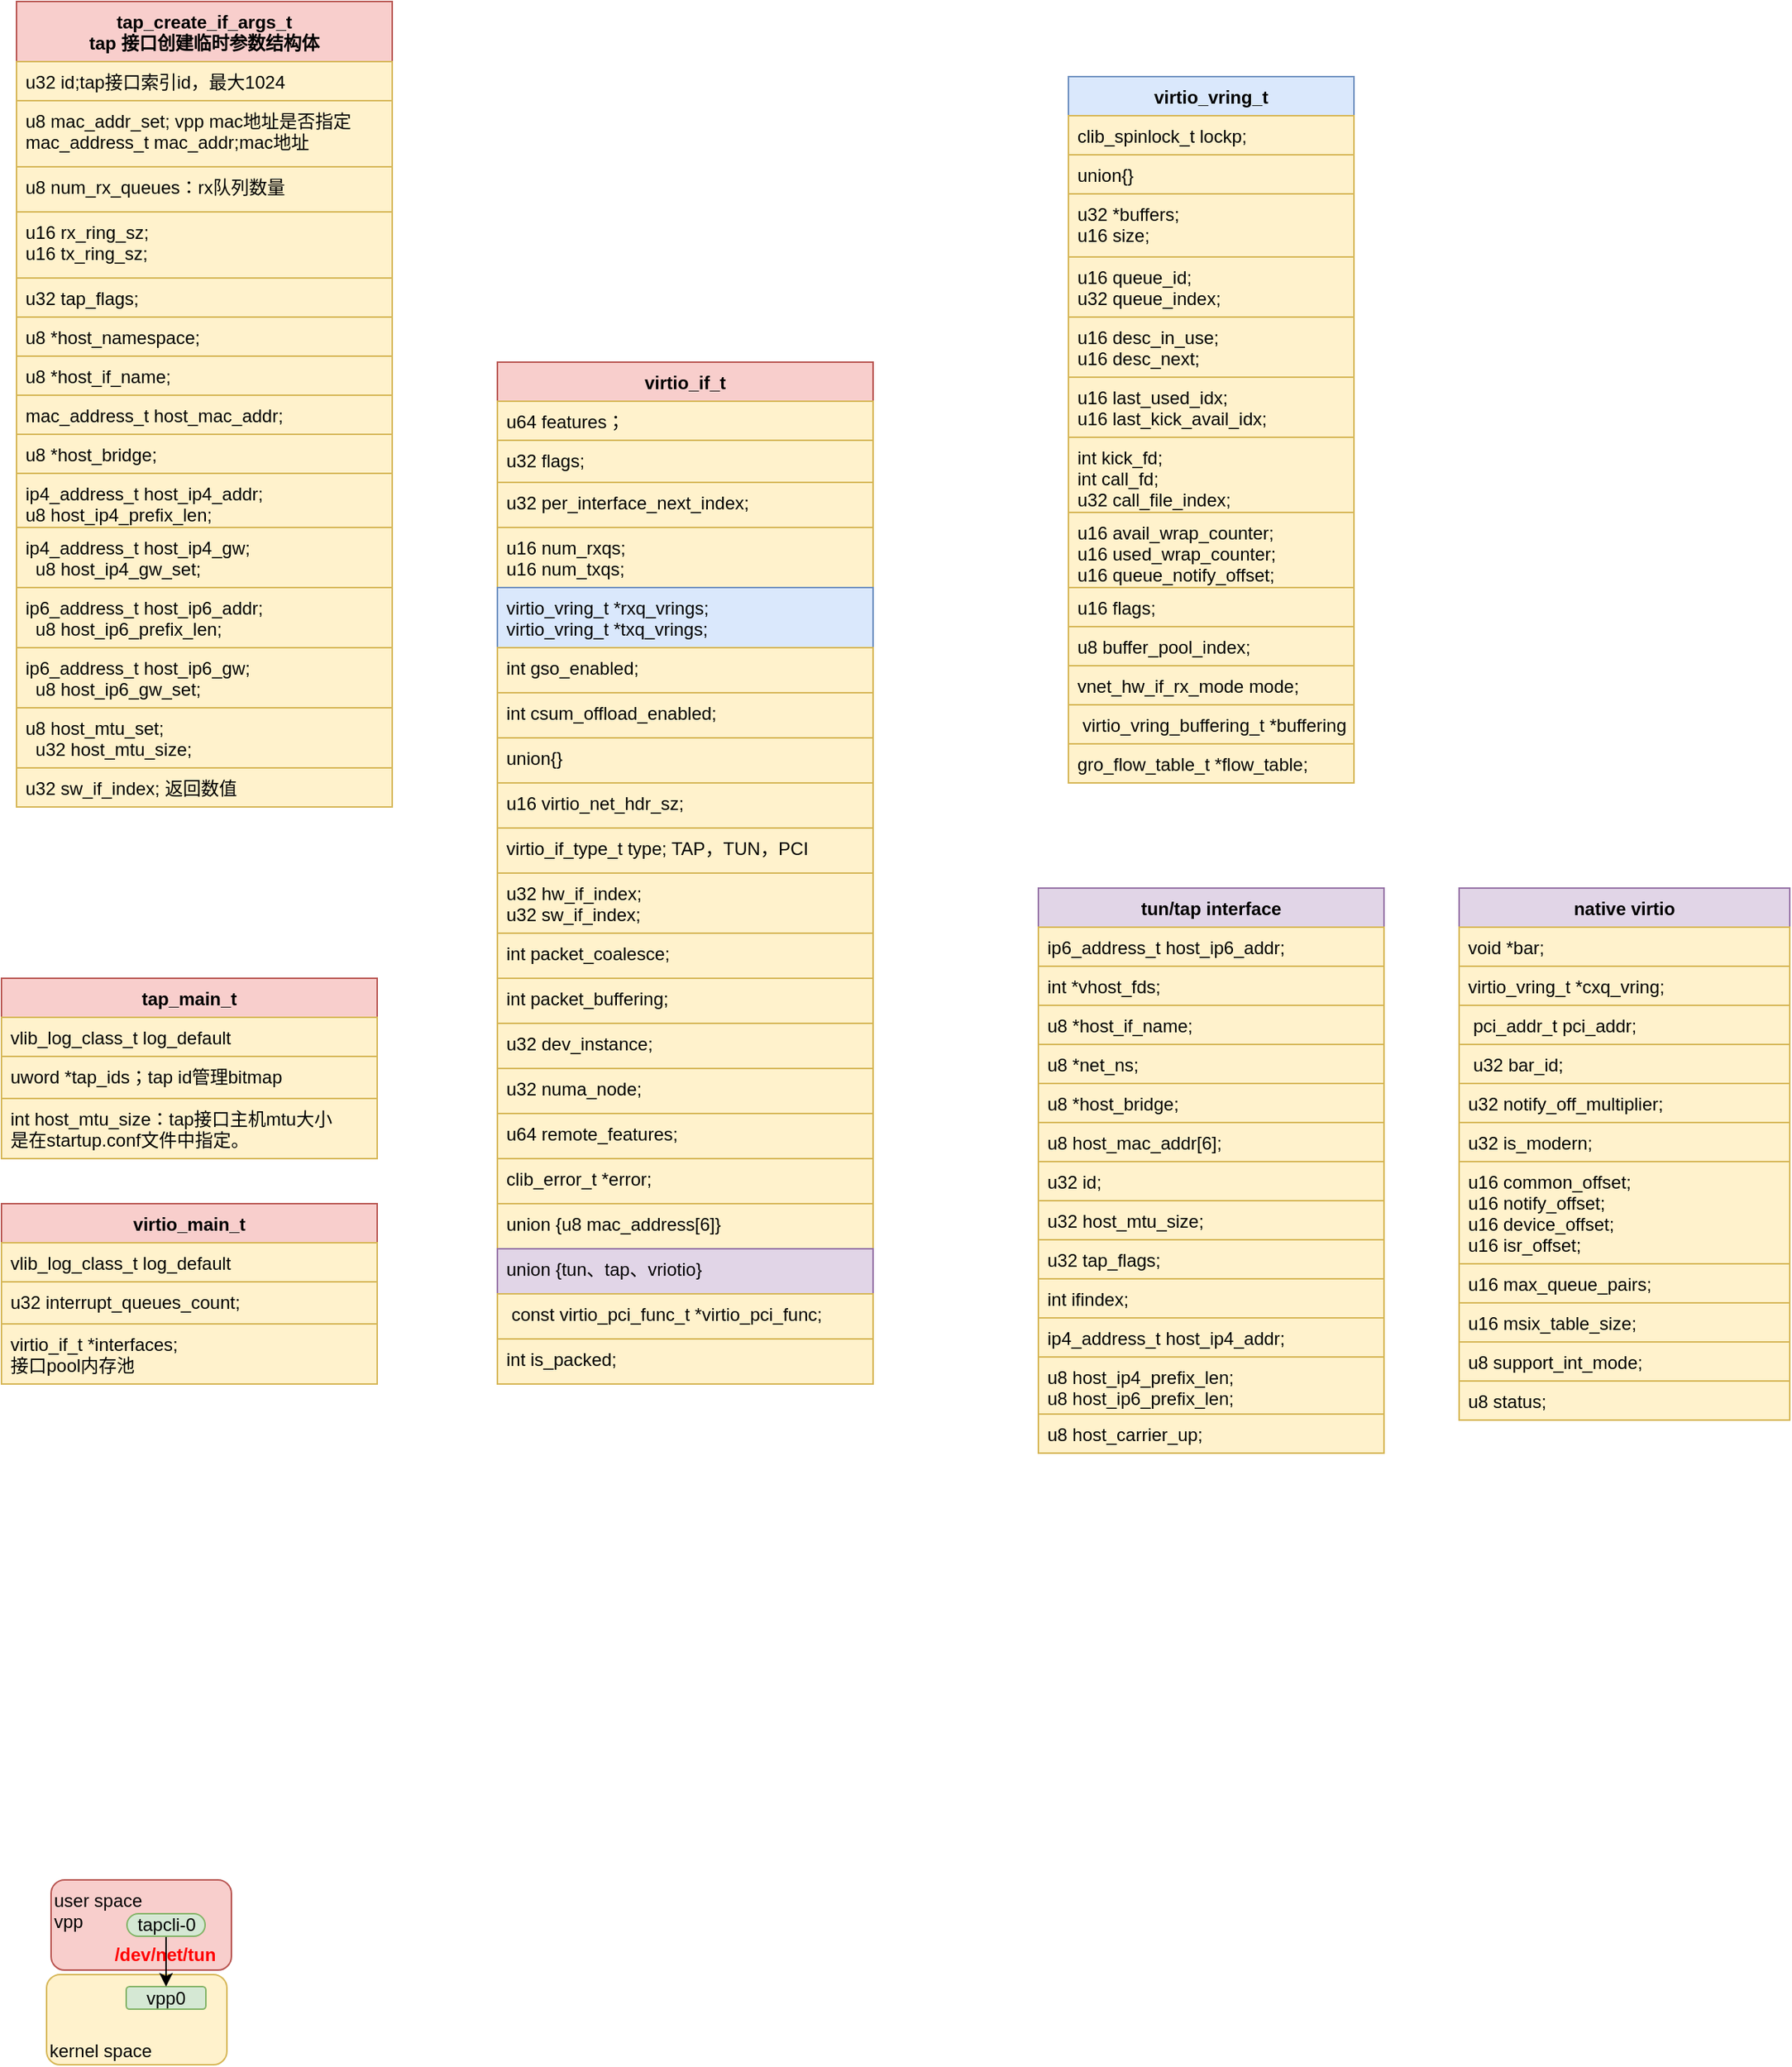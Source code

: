 <mxfile version="15.4.3" type="github">
  <diagram id="8pdUEugthOyUBi60M9Dm" name="Page-1">
    <mxGraphModel dx="782" dy="436" grid="1" gridSize="10" guides="1" tooltips="1" connect="1" arrows="1" fold="1" page="1" pageScale="1" pageWidth="827" pageHeight="1169" math="0" shadow="0">
      <root>
        <mxCell id="0" />
        <mxCell id="1" parent="0" />
        <mxCell id="vImbfQAYYGUwxeGVUVHD-1" value="kernel space" style="rounded=1;whiteSpace=wrap;html=1;align=left;verticalAlign=bottom;fillColor=#fff2cc;strokeColor=#d6b656;" vertex="1" parent="1">
          <mxGeometry x="40" y="1323" width="120" height="60" as="geometry" />
        </mxCell>
        <mxCell id="vImbfQAYYGUwxeGVUVHD-2" value="user space &lt;br&gt;vpp" style="rounded=1;whiteSpace=wrap;html=1;fillColor=#f8cecc;strokeColor=#b85450;align=left;verticalAlign=top;" vertex="1" parent="1">
          <mxGeometry x="43" y="1260" width="120" height="60" as="geometry" />
        </mxCell>
        <mxCell id="vImbfQAYYGUwxeGVUVHD-3" value="vpp0" style="rounded=1;whiteSpace=wrap;html=1;fillColor=#d5e8d4;strokeColor=#82b366;" vertex="1" parent="1">
          <mxGeometry x="93" y="1331" width="53" height="15" as="geometry" />
        </mxCell>
        <mxCell id="vImbfQAYYGUwxeGVUVHD-5" style="edgeStyle=none;rounded=0;orthogonalLoop=1;jettySize=auto;html=1;exitX=0.5;exitY=1;exitDx=0;exitDy=0;entryX=0.5;entryY=0;entryDx=0;entryDy=0;" edge="1" parent="1" source="vImbfQAYYGUwxeGVUVHD-4" target="vImbfQAYYGUwxeGVUVHD-3">
          <mxGeometry relative="1" as="geometry" />
        </mxCell>
        <mxCell id="vImbfQAYYGUwxeGVUVHD-4" value="tapcli-0" style="rounded=1;whiteSpace=wrap;html=1;fillColor=#d5e8d4;strokeColor=#82b366;arcSize=50;" vertex="1" parent="1">
          <mxGeometry x="93.5" y="1282.5" width="52" height="15" as="geometry" />
        </mxCell>
        <mxCell id="vImbfQAYYGUwxeGVUVHD-6" value="/dev/net/tun" style="text;html=1;strokeColor=none;fillColor=none;align=center;verticalAlign=middle;whiteSpace=wrap;rounded=0;fontStyle=1;fontColor=#FF0000;" vertex="1" parent="1">
          <mxGeometry x="78" y="1295" width="82" height="30" as="geometry" />
        </mxCell>
        <mxCell id="vImbfQAYYGUwxeGVUVHD-7" value="tap_create_if_args_t&#xa;tap 接口创建临时参数结构体" style="swimlane;fontStyle=1;align=center;verticalAlign=top;childLayout=stackLayout;horizontal=1;startSize=40;horizontalStack=0;resizeParent=1;resizeParentMax=0;resizeLast=0;collapsible=1;marginBottom=0;fillColor=#f8cecc;strokeColor=#b85450;" vertex="1" parent="1">
          <mxGeometry x="20" y="10" width="250" height="536" as="geometry" />
        </mxCell>
        <mxCell id="vImbfQAYYGUwxeGVUVHD-8" value="u32 id;tap接口索引id，最大1024" style="text;strokeColor=#d6b656;fillColor=#fff2cc;align=left;verticalAlign=top;spacingLeft=4;spacingRight=4;overflow=hidden;rotatable=0;points=[[0,0.5],[1,0.5]];portConstraint=eastwest;" vertex="1" parent="vImbfQAYYGUwxeGVUVHD-7">
          <mxGeometry y="40" width="250" height="26" as="geometry" />
        </mxCell>
        <mxCell id="vImbfQAYYGUwxeGVUVHD-10" value="u8 mac_addr_set; vpp mac地址是否指定&#xa;mac_address_t mac_addr;mac地址" style="text;strokeColor=#d6b656;fillColor=#fff2cc;align=left;verticalAlign=top;spacingLeft=4;spacingRight=4;overflow=hidden;rotatable=0;points=[[0,0.5],[1,0.5]];portConstraint=eastwest;" vertex="1" parent="vImbfQAYYGUwxeGVUVHD-7">
          <mxGeometry y="66" width="250" height="44" as="geometry" />
        </mxCell>
        <mxCell id="vImbfQAYYGUwxeGVUVHD-11" value="u8 num_rx_queues：rx队列数量" style="text;strokeColor=#d6b656;fillColor=#fff2cc;align=left;verticalAlign=top;spacingLeft=4;spacingRight=4;overflow=hidden;rotatable=0;points=[[0,0.5],[1,0.5]];portConstraint=eastwest;" vertex="1" parent="vImbfQAYYGUwxeGVUVHD-7">
          <mxGeometry y="110" width="250" height="30" as="geometry" />
        </mxCell>
        <mxCell id="vImbfQAYYGUwxeGVUVHD-12" value="u16 rx_ring_sz;&#xa;u16 tx_ring_sz;" style="text;strokeColor=#d6b656;fillColor=#fff2cc;align=left;verticalAlign=top;spacingLeft=4;spacingRight=4;overflow=hidden;rotatable=0;points=[[0,0.5],[1,0.5]];portConstraint=eastwest;" vertex="1" parent="vImbfQAYYGUwxeGVUVHD-7">
          <mxGeometry y="140" width="250" height="44" as="geometry" />
        </mxCell>
        <mxCell id="vImbfQAYYGUwxeGVUVHD-13" value="u32 tap_flags;" style="text;strokeColor=#d6b656;fillColor=#fff2cc;align=left;verticalAlign=top;spacingLeft=4;spacingRight=4;overflow=hidden;rotatable=0;points=[[0,0.5],[1,0.5]];portConstraint=eastwest;" vertex="1" parent="vImbfQAYYGUwxeGVUVHD-7">
          <mxGeometry y="184" width="250" height="26" as="geometry" />
        </mxCell>
        <mxCell id="vImbfQAYYGUwxeGVUVHD-14" value="u8 *host_namespace;" style="text;strokeColor=#d6b656;fillColor=#fff2cc;align=left;verticalAlign=top;spacingLeft=4;spacingRight=4;overflow=hidden;rotatable=0;points=[[0,0.5],[1,0.5]];portConstraint=eastwest;" vertex="1" parent="vImbfQAYYGUwxeGVUVHD-7">
          <mxGeometry y="210" width="250" height="26" as="geometry" />
        </mxCell>
        <mxCell id="vImbfQAYYGUwxeGVUVHD-15" value="u8 *host_if_name;" style="text;strokeColor=#d6b656;fillColor=#fff2cc;align=left;verticalAlign=top;spacingLeft=4;spacingRight=4;overflow=hidden;rotatable=0;points=[[0,0.5],[1,0.5]];portConstraint=eastwest;" vertex="1" parent="vImbfQAYYGUwxeGVUVHD-7">
          <mxGeometry y="236" width="250" height="26" as="geometry" />
        </mxCell>
        <mxCell id="vImbfQAYYGUwxeGVUVHD-16" value="mac_address_t host_mac_addr;" style="text;strokeColor=#d6b656;fillColor=#fff2cc;align=left;verticalAlign=top;spacingLeft=4;spacingRight=4;overflow=hidden;rotatable=0;points=[[0,0.5],[1,0.5]];portConstraint=eastwest;" vertex="1" parent="vImbfQAYYGUwxeGVUVHD-7">
          <mxGeometry y="262" width="250" height="26" as="geometry" />
        </mxCell>
        <mxCell id="vImbfQAYYGUwxeGVUVHD-17" value="u8 *host_bridge;" style="text;strokeColor=#d6b656;fillColor=#fff2cc;align=left;verticalAlign=top;spacingLeft=4;spacingRight=4;overflow=hidden;rotatable=0;points=[[0,0.5],[1,0.5]];portConstraint=eastwest;" vertex="1" parent="vImbfQAYYGUwxeGVUVHD-7">
          <mxGeometry y="288" width="250" height="26" as="geometry" />
        </mxCell>
        <mxCell id="vImbfQAYYGUwxeGVUVHD-18" value="ip4_address_t host_ip4_addr;&#xa;u8 host_ip4_prefix_len;" style="text;strokeColor=#d6b656;fillColor=#fff2cc;align=left;verticalAlign=top;spacingLeft=4;spacingRight=4;overflow=hidden;rotatable=0;points=[[0,0.5],[1,0.5]];portConstraint=eastwest;" vertex="1" parent="vImbfQAYYGUwxeGVUVHD-7">
          <mxGeometry y="314" width="250" height="36" as="geometry" />
        </mxCell>
        <mxCell id="vImbfQAYYGUwxeGVUVHD-19" value="ip4_address_t host_ip4_gw;&#xa;  u8 host_ip4_gw_set;" style="text;strokeColor=#d6b656;fillColor=#fff2cc;align=left;verticalAlign=top;spacingLeft=4;spacingRight=4;overflow=hidden;rotatable=0;points=[[0,0.5],[1,0.5]];portConstraint=eastwest;" vertex="1" parent="vImbfQAYYGUwxeGVUVHD-7">
          <mxGeometry y="350" width="250" height="40" as="geometry" />
        </mxCell>
        <mxCell id="vImbfQAYYGUwxeGVUVHD-20" value="ip6_address_t host_ip6_addr;&#xa;  u8 host_ip6_prefix_len;" style="text;strokeColor=#d6b656;fillColor=#fff2cc;align=left;verticalAlign=top;spacingLeft=4;spacingRight=4;overflow=hidden;rotatable=0;points=[[0,0.5],[1,0.5]];portConstraint=eastwest;" vertex="1" parent="vImbfQAYYGUwxeGVUVHD-7">
          <mxGeometry y="390" width="250" height="40" as="geometry" />
        </mxCell>
        <mxCell id="vImbfQAYYGUwxeGVUVHD-22" value="ip6_address_t host_ip6_gw;&#xa;  u8 host_ip6_gw_set;" style="text;strokeColor=#d6b656;fillColor=#fff2cc;align=left;verticalAlign=top;spacingLeft=4;spacingRight=4;overflow=hidden;rotatable=0;points=[[0,0.5],[1,0.5]];portConstraint=eastwest;" vertex="1" parent="vImbfQAYYGUwxeGVUVHD-7">
          <mxGeometry y="430" width="250" height="40" as="geometry" />
        </mxCell>
        <mxCell id="vImbfQAYYGUwxeGVUVHD-21" value="u8 host_mtu_set;&#xa;  u32 host_mtu_size;" style="text;strokeColor=#d6b656;fillColor=#fff2cc;align=left;verticalAlign=top;spacingLeft=4;spacingRight=4;overflow=hidden;rotatable=0;points=[[0,0.5],[1,0.5]];portConstraint=eastwest;" vertex="1" parent="vImbfQAYYGUwxeGVUVHD-7">
          <mxGeometry y="470" width="250" height="40" as="geometry" />
        </mxCell>
        <mxCell id="vImbfQAYYGUwxeGVUVHD-23" value="u32 sw_if_index; 返回数值" style="text;strokeColor=#d6b656;fillColor=#fff2cc;align=left;verticalAlign=top;spacingLeft=4;spacingRight=4;overflow=hidden;rotatable=0;points=[[0,0.5],[1,0.5]];portConstraint=eastwest;" vertex="1" parent="vImbfQAYYGUwxeGVUVHD-7">
          <mxGeometry y="510" width="250" height="26" as="geometry" />
        </mxCell>
        <mxCell id="vImbfQAYYGUwxeGVUVHD-25" value="tap_main_t" style="swimlane;fontStyle=1;align=center;verticalAlign=top;childLayout=stackLayout;horizontal=1;startSize=26;horizontalStack=0;resizeParent=1;resizeParentMax=0;resizeLast=0;collapsible=1;marginBottom=0;fillColor=#f8cecc;strokeColor=#b85450;" vertex="1" parent="1">
          <mxGeometry x="10" y="660" width="250" height="120" as="geometry" />
        </mxCell>
        <mxCell id="vImbfQAYYGUwxeGVUVHD-26" value="vlib_log_class_t log_default" style="text;strokeColor=#d6b656;fillColor=#fff2cc;align=left;verticalAlign=top;spacingLeft=4;spacingRight=4;overflow=hidden;rotatable=0;points=[[0,0.5],[1,0.5]];portConstraint=eastwest;" vertex="1" parent="vImbfQAYYGUwxeGVUVHD-25">
          <mxGeometry y="26" width="250" height="26" as="geometry" />
        </mxCell>
        <mxCell id="vImbfQAYYGUwxeGVUVHD-28" value="uword *tap_ids；tap id管理bitmap" style="text;strokeColor=#d6b656;fillColor=#fff2cc;align=left;verticalAlign=top;spacingLeft=4;spacingRight=4;overflow=hidden;rotatable=0;points=[[0,0.5],[1,0.5]];portConstraint=eastwest;" vertex="1" parent="vImbfQAYYGUwxeGVUVHD-25">
          <mxGeometry y="52" width="250" height="28" as="geometry" />
        </mxCell>
        <mxCell id="vImbfQAYYGUwxeGVUVHD-29" value="int host_mtu_size：tap接口主机mtu大小&#xa;是在startup.conf文件中指定。" style="text;strokeColor=#d6b656;fillColor=#fff2cc;align=left;verticalAlign=top;spacingLeft=4;spacingRight=4;overflow=hidden;rotatable=0;points=[[0,0.5],[1,0.5]];portConstraint=eastwest;" vertex="1" parent="vImbfQAYYGUwxeGVUVHD-25">
          <mxGeometry y="80" width="250" height="40" as="geometry" />
        </mxCell>
        <mxCell id="vImbfQAYYGUwxeGVUVHD-34" value="virtio_main_t" style="swimlane;fontStyle=1;align=center;verticalAlign=top;childLayout=stackLayout;horizontal=1;startSize=26;horizontalStack=0;resizeParent=1;resizeParentMax=0;resizeLast=0;collapsible=1;marginBottom=0;fillColor=#f8cecc;strokeColor=#b85450;" vertex="1" parent="1">
          <mxGeometry x="10" y="810" width="250" height="120" as="geometry" />
        </mxCell>
        <mxCell id="vImbfQAYYGUwxeGVUVHD-35" value="vlib_log_class_t log_default" style="text;strokeColor=#d6b656;fillColor=#fff2cc;align=left;verticalAlign=top;spacingLeft=4;spacingRight=4;overflow=hidden;rotatable=0;points=[[0,0.5],[1,0.5]];portConstraint=eastwest;" vertex="1" parent="vImbfQAYYGUwxeGVUVHD-34">
          <mxGeometry y="26" width="250" height="26" as="geometry" />
        </mxCell>
        <mxCell id="vImbfQAYYGUwxeGVUVHD-36" value="u32 interrupt_queues_count;" style="text;strokeColor=#d6b656;fillColor=#fff2cc;align=left;verticalAlign=top;spacingLeft=4;spacingRight=4;overflow=hidden;rotatable=0;points=[[0,0.5],[1,0.5]];portConstraint=eastwest;" vertex="1" parent="vImbfQAYYGUwxeGVUVHD-34">
          <mxGeometry y="52" width="250" height="28" as="geometry" />
        </mxCell>
        <mxCell id="vImbfQAYYGUwxeGVUVHD-37" value="virtio_if_t *interfaces;&#xa;接口pool内存池" style="text;strokeColor=#d6b656;fillColor=#fff2cc;align=left;verticalAlign=top;spacingLeft=4;spacingRight=4;overflow=hidden;rotatable=0;points=[[0,0.5],[1,0.5]];portConstraint=eastwest;" vertex="1" parent="vImbfQAYYGUwxeGVUVHD-34">
          <mxGeometry y="80" width="250" height="40" as="geometry" />
        </mxCell>
        <mxCell id="vImbfQAYYGUwxeGVUVHD-38" value="virtio_if_t" style="swimlane;fontStyle=1;align=center;verticalAlign=top;childLayout=stackLayout;horizontal=1;startSize=26;horizontalStack=0;resizeParent=1;resizeParentMax=0;resizeLast=0;collapsible=1;marginBottom=0;fillColor=#f8cecc;strokeColor=#b85450;" vertex="1" parent="1">
          <mxGeometry x="340" y="250" width="250" height="680" as="geometry" />
        </mxCell>
        <mxCell id="vImbfQAYYGUwxeGVUVHD-39" value="u64 features；" style="text;strokeColor=#d6b656;fillColor=#fff2cc;align=left;verticalAlign=top;spacingLeft=4;spacingRight=4;overflow=hidden;rotatable=0;points=[[0,0.5],[1,0.5]];portConstraint=eastwest;" vertex="1" parent="vImbfQAYYGUwxeGVUVHD-38">
          <mxGeometry y="26" width="250" height="26" as="geometry" />
        </mxCell>
        <mxCell id="vImbfQAYYGUwxeGVUVHD-40" value="u32 flags;" style="text;strokeColor=#d6b656;fillColor=#fff2cc;align=left;verticalAlign=top;spacingLeft=4;spacingRight=4;overflow=hidden;rotatable=0;points=[[0,0.5],[1,0.5]];portConstraint=eastwest;" vertex="1" parent="vImbfQAYYGUwxeGVUVHD-38">
          <mxGeometry y="52" width="250" height="28" as="geometry" />
        </mxCell>
        <mxCell id="vImbfQAYYGUwxeGVUVHD-41" value="u32 per_interface_next_index;" style="text;strokeColor=#d6b656;fillColor=#fff2cc;align=left;verticalAlign=top;spacingLeft=4;spacingRight=4;overflow=hidden;rotatable=0;points=[[0,0.5],[1,0.5]];portConstraint=eastwest;" vertex="1" parent="vImbfQAYYGUwxeGVUVHD-38">
          <mxGeometry y="80" width="250" height="30" as="geometry" />
        </mxCell>
        <mxCell id="vImbfQAYYGUwxeGVUVHD-42" value="u16 num_rxqs;&#xa;u16 num_txqs;" style="text;strokeColor=#d6b656;fillColor=#fff2cc;align=left;verticalAlign=top;spacingLeft=4;spacingRight=4;overflow=hidden;rotatable=0;points=[[0,0.5],[1,0.5]];portConstraint=eastwest;" vertex="1" parent="vImbfQAYYGUwxeGVUVHD-38">
          <mxGeometry y="110" width="250" height="40" as="geometry" />
        </mxCell>
        <mxCell id="vImbfQAYYGUwxeGVUVHD-43" value="virtio_vring_t *rxq_vrings;&#xa;virtio_vring_t *txq_vrings;" style="text;strokeColor=#6c8ebf;fillColor=#dae8fc;align=left;verticalAlign=top;spacingLeft=4;spacingRight=4;overflow=hidden;rotatable=0;points=[[0,0.5],[1,0.5]];portConstraint=eastwest;" vertex="1" parent="vImbfQAYYGUwxeGVUVHD-38">
          <mxGeometry y="150" width="250" height="40" as="geometry" />
        </mxCell>
        <mxCell id="vImbfQAYYGUwxeGVUVHD-44" value="int gso_enabled;" style="text;strokeColor=#d6b656;fillColor=#fff2cc;align=left;verticalAlign=top;spacingLeft=4;spacingRight=4;overflow=hidden;rotatable=0;points=[[0,0.5],[1,0.5]];portConstraint=eastwest;" vertex="1" parent="vImbfQAYYGUwxeGVUVHD-38">
          <mxGeometry y="190" width="250" height="30" as="geometry" />
        </mxCell>
        <mxCell id="vImbfQAYYGUwxeGVUVHD-45" value="int csum_offload_enabled;" style="text;strokeColor=#d6b656;fillColor=#fff2cc;align=left;verticalAlign=top;spacingLeft=4;spacingRight=4;overflow=hidden;rotatable=0;points=[[0,0.5],[1,0.5]];portConstraint=eastwest;" vertex="1" parent="vImbfQAYYGUwxeGVUVHD-38">
          <mxGeometry y="220" width="250" height="30" as="geometry" />
        </mxCell>
        <mxCell id="vImbfQAYYGUwxeGVUVHD-46" value="union{}" style="text;strokeColor=#d6b656;fillColor=#fff2cc;align=left;verticalAlign=top;spacingLeft=4;spacingRight=4;overflow=hidden;rotatable=0;points=[[0,0.5],[1,0.5]];portConstraint=eastwest;" vertex="1" parent="vImbfQAYYGUwxeGVUVHD-38">
          <mxGeometry y="250" width="250" height="30" as="geometry" />
        </mxCell>
        <mxCell id="vImbfQAYYGUwxeGVUVHD-47" value="u16 virtio_net_hdr_sz;" style="text;strokeColor=#d6b656;fillColor=#fff2cc;align=left;verticalAlign=top;spacingLeft=4;spacingRight=4;overflow=hidden;rotatable=0;points=[[0,0.5],[1,0.5]];portConstraint=eastwest;" vertex="1" parent="vImbfQAYYGUwxeGVUVHD-38">
          <mxGeometry y="280" width="250" height="30" as="geometry" />
        </mxCell>
        <mxCell id="vImbfQAYYGUwxeGVUVHD-48" value="virtio_if_type_t type; TAP，TUN，PCI" style="text;strokeColor=#d6b656;fillColor=#fff2cc;align=left;verticalAlign=top;spacingLeft=4;spacingRight=4;overflow=hidden;rotatable=0;points=[[0,0.5],[1,0.5]];portConstraint=eastwest;" vertex="1" parent="vImbfQAYYGUwxeGVUVHD-38">
          <mxGeometry y="310" width="250" height="30" as="geometry" />
        </mxCell>
        <mxCell id="vImbfQAYYGUwxeGVUVHD-49" value="u32 hw_if_index;&#xa;u32 sw_if_index;" style="text;strokeColor=#d6b656;fillColor=#fff2cc;align=left;verticalAlign=top;spacingLeft=4;spacingRight=4;overflow=hidden;rotatable=0;points=[[0,0.5],[1,0.5]];portConstraint=eastwest;" vertex="1" parent="vImbfQAYYGUwxeGVUVHD-38">
          <mxGeometry y="340" width="250" height="40" as="geometry" />
        </mxCell>
        <mxCell id="vImbfQAYYGUwxeGVUVHD-50" value="int packet_coalesce;" style="text;strokeColor=#d6b656;fillColor=#fff2cc;align=left;verticalAlign=top;spacingLeft=4;spacingRight=4;overflow=hidden;rotatable=0;points=[[0,0.5],[1,0.5]];portConstraint=eastwest;" vertex="1" parent="vImbfQAYYGUwxeGVUVHD-38">
          <mxGeometry y="380" width="250" height="30" as="geometry" />
        </mxCell>
        <mxCell id="vImbfQAYYGUwxeGVUVHD-51" value="int packet_buffering;" style="text;strokeColor=#d6b656;fillColor=#fff2cc;align=left;verticalAlign=top;spacingLeft=4;spacingRight=4;overflow=hidden;rotatable=0;points=[[0,0.5],[1,0.5]];portConstraint=eastwest;" vertex="1" parent="vImbfQAYYGUwxeGVUVHD-38">
          <mxGeometry y="410" width="250" height="30" as="geometry" />
        </mxCell>
        <mxCell id="vImbfQAYYGUwxeGVUVHD-52" value="u32 dev_instance;" style="text;strokeColor=#d6b656;fillColor=#fff2cc;align=left;verticalAlign=top;spacingLeft=4;spacingRight=4;overflow=hidden;rotatable=0;points=[[0,0.5],[1,0.5]];portConstraint=eastwest;" vertex="1" parent="vImbfQAYYGUwxeGVUVHD-38">
          <mxGeometry y="440" width="250" height="30" as="geometry" />
        </mxCell>
        <mxCell id="vImbfQAYYGUwxeGVUVHD-53" value="u32 numa_node;" style="text;strokeColor=#d6b656;fillColor=#fff2cc;align=left;verticalAlign=top;spacingLeft=4;spacingRight=4;overflow=hidden;rotatable=0;points=[[0,0.5],[1,0.5]];portConstraint=eastwest;" vertex="1" parent="vImbfQAYYGUwxeGVUVHD-38">
          <mxGeometry y="470" width="250" height="30" as="geometry" />
        </mxCell>
        <mxCell id="vImbfQAYYGUwxeGVUVHD-54" value="u64 remote_features;" style="text;strokeColor=#d6b656;fillColor=#fff2cc;align=left;verticalAlign=top;spacingLeft=4;spacingRight=4;overflow=hidden;rotatable=0;points=[[0,0.5],[1,0.5]];portConstraint=eastwest;" vertex="1" parent="vImbfQAYYGUwxeGVUVHD-38">
          <mxGeometry y="500" width="250" height="30" as="geometry" />
        </mxCell>
        <mxCell id="vImbfQAYYGUwxeGVUVHD-55" value="clib_error_t *error;" style="text;strokeColor=#d6b656;fillColor=#fff2cc;align=left;verticalAlign=top;spacingLeft=4;spacingRight=4;overflow=hidden;rotatable=0;points=[[0,0.5],[1,0.5]];portConstraint=eastwest;" vertex="1" parent="vImbfQAYYGUwxeGVUVHD-38">
          <mxGeometry y="530" width="250" height="30" as="geometry" />
        </mxCell>
        <mxCell id="vImbfQAYYGUwxeGVUVHD-56" value="union {u8 mac_address[6]}" style="text;strokeColor=#d6b656;fillColor=#fff2cc;align=left;verticalAlign=top;spacingLeft=4;spacingRight=4;overflow=hidden;rotatable=0;points=[[0,0.5],[1,0.5]];portConstraint=eastwest;" vertex="1" parent="vImbfQAYYGUwxeGVUVHD-38">
          <mxGeometry y="560" width="250" height="30" as="geometry" />
        </mxCell>
        <mxCell id="vImbfQAYYGUwxeGVUVHD-57" value="union {tun、tap、vriotio}" style="text;strokeColor=#9673a6;fillColor=#e1d5e7;align=left;verticalAlign=top;spacingLeft=4;spacingRight=4;overflow=hidden;rotatable=0;points=[[0,0.5],[1,0.5]];portConstraint=eastwest;" vertex="1" parent="vImbfQAYYGUwxeGVUVHD-38">
          <mxGeometry y="590" width="250" height="30" as="geometry" />
        </mxCell>
        <mxCell id="vImbfQAYYGUwxeGVUVHD-58" value=" const virtio_pci_func_t *virtio_pci_func;" style="text;strokeColor=#d6b656;fillColor=#fff2cc;align=left;verticalAlign=top;spacingLeft=4;spacingRight=4;overflow=hidden;rotatable=0;points=[[0,0.5],[1,0.5]];portConstraint=eastwest;" vertex="1" parent="vImbfQAYYGUwxeGVUVHD-38">
          <mxGeometry y="620" width="250" height="30" as="geometry" />
        </mxCell>
        <mxCell id="vImbfQAYYGUwxeGVUVHD-59" value="int is_packed;" style="text;strokeColor=#d6b656;fillColor=#fff2cc;align=left;verticalAlign=top;spacingLeft=4;spacingRight=4;overflow=hidden;rotatable=0;points=[[0,0.5],[1,0.5]];portConstraint=eastwest;" vertex="1" parent="vImbfQAYYGUwxeGVUVHD-38">
          <mxGeometry y="650" width="250" height="30" as="geometry" />
        </mxCell>
        <mxCell id="vImbfQAYYGUwxeGVUVHD-60" value="tun/tap interface" style="swimlane;fontStyle=1;align=center;verticalAlign=top;childLayout=stackLayout;horizontal=1;startSize=26;horizontalStack=0;resizeParent=1;resizeParentMax=0;resizeLast=0;collapsible=1;marginBottom=0;fillColor=#e1d5e7;strokeColor=#9673a6;" vertex="1" parent="1">
          <mxGeometry x="700" y="600" width="230" height="376" as="geometry" />
        </mxCell>
        <mxCell id="vImbfQAYYGUwxeGVUVHD-61" value="ip6_address_t host_ip6_addr;" style="text;strokeColor=#d6b656;fillColor=#fff2cc;align=left;verticalAlign=top;spacingLeft=4;spacingRight=4;overflow=hidden;rotatable=0;points=[[0,0.5],[1,0.5]];portConstraint=eastwest;" vertex="1" parent="vImbfQAYYGUwxeGVUVHD-60">
          <mxGeometry y="26" width="230" height="26" as="geometry" />
        </mxCell>
        <mxCell id="vImbfQAYYGUwxeGVUVHD-63" value="int *vhost_fds;" style="text;strokeColor=#d6b656;fillColor=#fff2cc;align=left;verticalAlign=top;spacingLeft=4;spacingRight=4;overflow=hidden;rotatable=0;points=[[0,0.5],[1,0.5]];portConstraint=eastwest;" vertex="1" parent="vImbfQAYYGUwxeGVUVHD-60">
          <mxGeometry y="52" width="230" height="26" as="geometry" />
        </mxCell>
        <mxCell id="vImbfQAYYGUwxeGVUVHD-64" value="u8 *host_if_name;" style="text;strokeColor=#d6b656;fillColor=#fff2cc;align=left;verticalAlign=top;spacingLeft=4;spacingRight=4;overflow=hidden;rotatable=0;points=[[0,0.5],[1,0.5]];portConstraint=eastwest;" vertex="1" parent="vImbfQAYYGUwxeGVUVHD-60">
          <mxGeometry y="78" width="230" height="26" as="geometry" />
        </mxCell>
        <mxCell id="vImbfQAYYGUwxeGVUVHD-65" value="u8 *net_ns;" style="text;strokeColor=#d6b656;fillColor=#fff2cc;align=left;verticalAlign=top;spacingLeft=4;spacingRight=4;overflow=hidden;rotatable=0;points=[[0,0.5],[1,0.5]];portConstraint=eastwest;" vertex="1" parent="vImbfQAYYGUwxeGVUVHD-60">
          <mxGeometry y="104" width="230" height="26" as="geometry" />
        </mxCell>
        <mxCell id="vImbfQAYYGUwxeGVUVHD-66" value="u8 *host_bridge;" style="text;strokeColor=#d6b656;fillColor=#fff2cc;align=left;verticalAlign=top;spacingLeft=4;spacingRight=4;overflow=hidden;rotatable=0;points=[[0,0.5],[1,0.5]];portConstraint=eastwest;" vertex="1" parent="vImbfQAYYGUwxeGVUVHD-60">
          <mxGeometry y="130" width="230" height="26" as="geometry" />
        </mxCell>
        <mxCell id="vImbfQAYYGUwxeGVUVHD-67" value="u8 host_mac_addr[6];" style="text;strokeColor=#d6b656;fillColor=#fff2cc;align=left;verticalAlign=top;spacingLeft=4;spacingRight=4;overflow=hidden;rotatable=0;points=[[0,0.5],[1,0.5]];portConstraint=eastwest;" vertex="1" parent="vImbfQAYYGUwxeGVUVHD-60">
          <mxGeometry y="156" width="230" height="26" as="geometry" />
        </mxCell>
        <mxCell id="vImbfQAYYGUwxeGVUVHD-68" value="u32 id;" style="text;strokeColor=#d6b656;fillColor=#fff2cc;align=left;verticalAlign=top;spacingLeft=4;spacingRight=4;overflow=hidden;rotatable=0;points=[[0,0.5],[1,0.5]];portConstraint=eastwest;" vertex="1" parent="vImbfQAYYGUwxeGVUVHD-60">
          <mxGeometry y="182" width="230" height="26" as="geometry" />
        </mxCell>
        <mxCell id="vImbfQAYYGUwxeGVUVHD-69" value="u32 host_mtu_size;" style="text;strokeColor=#d6b656;fillColor=#fff2cc;align=left;verticalAlign=top;spacingLeft=4;spacingRight=4;overflow=hidden;rotatable=0;points=[[0,0.5],[1,0.5]];portConstraint=eastwest;" vertex="1" parent="vImbfQAYYGUwxeGVUVHD-60">
          <mxGeometry y="208" width="230" height="26" as="geometry" />
        </mxCell>
        <mxCell id="vImbfQAYYGUwxeGVUVHD-70" value="u32 tap_flags;" style="text;strokeColor=#d6b656;fillColor=#fff2cc;align=left;verticalAlign=top;spacingLeft=4;spacingRight=4;overflow=hidden;rotatable=0;points=[[0,0.5],[1,0.5]];portConstraint=eastwest;" vertex="1" parent="vImbfQAYYGUwxeGVUVHD-60">
          <mxGeometry y="234" width="230" height="26" as="geometry" />
        </mxCell>
        <mxCell id="vImbfQAYYGUwxeGVUVHD-71" value="int ifindex;" style="text;strokeColor=#d6b656;fillColor=#fff2cc;align=left;verticalAlign=top;spacingLeft=4;spacingRight=4;overflow=hidden;rotatable=0;points=[[0,0.5],[1,0.5]];portConstraint=eastwest;" vertex="1" parent="vImbfQAYYGUwxeGVUVHD-60">
          <mxGeometry y="260" width="230" height="26" as="geometry" />
        </mxCell>
        <mxCell id="vImbfQAYYGUwxeGVUVHD-72" value="ip4_address_t host_ip4_addr;" style="text;strokeColor=#d6b656;fillColor=#fff2cc;align=left;verticalAlign=top;spacingLeft=4;spacingRight=4;overflow=hidden;rotatable=0;points=[[0,0.5],[1,0.5]];portConstraint=eastwest;" vertex="1" parent="vImbfQAYYGUwxeGVUVHD-60">
          <mxGeometry y="286" width="230" height="26" as="geometry" />
        </mxCell>
        <mxCell id="vImbfQAYYGUwxeGVUVHD-73" value="u8 host_ip4_prefix_len;&#xa;u8 host_ip6_prefix_len;" style="text;strokeColor=#d6b656;fillColor=#fff2cc;align=left;verticalAlign=top;spacingLeft=4;spacingRight=4;overflow=hidden;rotatable=0;points=[[0,0.5],[1,0.5]];portConstraint=eastwest;" vertex="1" parent="vImbfQAYYGUwxeGVUVHD-60">
          <mxGeometry y="312" width="230" height="38" as="geometry" />
        </mxCell>
        <mxCell id="vImbfQAYYGUwxeGVUVHD-74" value="u8 host_carrier_up;" style="text;strokeColor=#d6b656;fillColor=#fff2cc;align=left;verticalAlign=top;spacingLeft=4;spacingRight=4;overflow=hidden;rotatable=0;points=[[0,0.5],[1,0.5]];portConstraint=eastwest;" vertex="1" parent="vImbfQAYYGUwxeGVUVHD-60">
          <mxGeometry y="350" width="230" height="26" as="geometry" />
        </mxCell>
        <mxCell id="vImbfQAYYGUwxeGVUVHD-75" value="native virtio" style="swimlane;fontStyle=1;align=center;verticalAlign=top;childLayout=stackLayout;horizontal=1;startSize=26;horizontalStack=0;resizeParent=1;resizeParentMax=0;resizeLast=0;collapsible=1;marginBottom=0;fillColor=#e1d5e7;strokeColor=#9673a6;" vertex="1" parent="1">
          <mxGeometry x="980" y="600" width="220" height="354" as="geometry" />
        </mxCell>
        <mxCell id="vImbfQAYYGUwxeGVUVHD-76" value="void *bar;" style="text;strokeColor=#d6b656;fillColor=#fff2cc;align=left;verticalAlign=top;spacingLeft=4;spacingRight=4;overflow=hidden;rotatable=0;points=[[0,0.5],[1,0.5]];portConstraint=eastwest;" vertex="1" parent="vImbfQAYYGUwxeGVUVHD-75">
          <mxGeometry y="26" width="220" height="26" as="geometry" />
        </mxCell>
        <mxCell id="vImbfQAYYGUwxeGVUVHD-78" value="virtio_vring_t *cxq_vring;" style="text;strokeColor=#d6b656;fillColor=#fff2cc;align=left;verticalAlign=top;spacingLeft=4;spacingRight=4;overflow=hidden;rotatable=0;points=[[0,0.5],[1,0.5]];portConstraint=eastwest;" vertex="1" parent="vImbfQAYYGUwxeGVUVHD-75">
          <mxGeometry y="52" width="220" height="26" as="geometry" />
        </mxCell>
        <mxCell id="vImbfQAYYGUwxeGVUVHD-79" value=" pci_addr_t pci_addr;" style="text;strokeColor=#d6b656;fillColor=#fff2cc;align=left;verticalAlign=top;spacingLeft=4;spacingRight=4;overflow=hidden;rotatable=0;points=[[0,0.5],[1,0.5]];portConstraint=eastwest;" vertex="1" parent="vImbfQAYYGUwxeGVUVHD-75">
          <mxGeometry y="78" width="220" height="26" as="geometry" />
        </mxCell>
        <mxCell id="vImbfQAYYGUwxeGVUVHD-80" value=" u32 bar_id;" style="text;strokeColor=#d6b656;fillColor=#fff2cc;align=left;verticalAlign=top;spacingLeft=4;spacingRight=4;overflow=hidden;rotatable=0;points=[[0,0.5],[1,0.5]];portConstraint=eastwest;" vertex="1" parent="vImbfQAYYGUwxeGVUVHD-75">
          <mxGeometry y="104" width="220" height="26" as="geometry" />
        </mxCell>
        <mxCell id="vImbfQAYYGUwxeGVUVHD-81" value="u32 notify_off_multiplier;" style="text;strokeColor=#d6b656;fillColor=#fff2cc;align=left;verticalAlign=top;spacingLeft=4;spacingRight=4;overflow=hidden;rotatable=0;points=[[0,0.5],[1,0.5]];portConstraint=eastwest;" vertex="1" parent="vImbfQAYYGUwxeGVUVHD-75">
          <mxGeometry y="130" width="220" height="26" as="geometry" />
        </mxCell>
        <mxCell id="vImbfQAYYGUwxeGVUVHD-82" value="u32 is_modern;" style="text;strokeColor=#d6b656;fillColor=#fff2cc;align=left;verticalAlign=top;spacingLeft=4;spacingRight=4;overflow=hidden;rotatable=0;points=[[0,0.5],[1,0.5]];portConstraint=eastwest;" vertex="1" parent="vImbfQAYYGUwxeGVUVHD-75">
          <mxGeometry y="156" width="220" height="26" as="geometry" />
        </mxCell>
        <mxCell id="vImbfQAYYGUwxeGVUVHD-83" value="u16 common_offset;&#xa;u16 notify_offset;&#xa;u16 device_offset;&#xa;u16 isr_offset;" style="text;strokeColor=#d6b656;fillColor=#fff2cc;align=left;verticalAlign=top;spacingLeft=4;spacingRight=4;overflow=hidden;rotatable=0;points=[[0,0.5],[1,0.5]];portConstraint=eastwest;" vertex="1" parent="vImbfQAYYGUwxeGVUVHD-75">
          <mxGeometry y="182" width="220" height="68" as="geometry" />
        </mxCell>
        <mxCell id="vImbfQAYYGUwxeGVUVHD-84" value="u16 max_queue_pairs;" style="text;strokeColor=#d6b656;fillColor=#fff2cc;align=left;verticalAlign=top;spacingLeft=4;spacingRight=4;overflow=hidden;rotatable=0;points=[[0,0.5],[1,0.5]];portConstraint=eastwest;" vertex="1" parent="vImbfQAYYGUwxeGVUVHD-75">
          <mxGeometry y="250" width="220" height="26" as="geometry" />
        </mxCell>
        <mxCell id="vImbfQAYYGUwxeGVUVHD-85" value="u16 msix_table_size;" style="text;strokeColor=#d6b656;fillColor=#fff2cc;align=left;verticalAlign=top;spacingLeft=4;spacingRight=4;overflow=hidden;rotatable=0;points=[[0,0.5],[1,0.5]];portConstraint=eastwest;" vertex="1" parent="vImbfQAYYGUwxeGVUVHD-75">
          <mxGeometry y="276" width="220" height="26" as="geometry" />
        </mxCell>
        <mxCell id="vImbfQAYYGUwxeGVUVHD-86" value="u8 support_int_mode;" style="text;strokeColor=#d6b656;fillColor=#fff2cc;align=left;verticalAlign=top;spacingLeft=4;spacingRight=4;overflow=hidden;rotatable=0;points=[[0,0.5],[1,0.5]];portConstraint=eastwest;" vertex="1" parent="vImbfQAYYGUwxeGVUVHD-75">
          <mxGeometry y="302" width="220" height="26" as="geometry" />
        </mxCell>
        <mxCell id="vImbfQAYYGUwxeGVUVHD-87" value="u8 status;" style="text;strokeColor=#d6b656;fillColor=#fff2cc;align=left;verticalAlign=top;spacingLeft=4;spacingRight=4;overflow=hidden;rotatable=0;points=[[0,0.5],[1,0.5]];portConstraint=eastwest;" vertex="1" parent="vImbfQAYYGUwxeGVUVHD-75">
          <mxGeometry y="328" width="220" height="26" as="geometry" />
        </mxCell>
        <mxCell id="vImbfQAYYGUwxeGVUVHD-88" value="virtio_vring_t" style="swimlane;fontStyle=1;align=center;verticalAlign=top;childLayout=stackLayout;horizontal=1;startSize=26;horizontalStack=0;resizeParent=1;resizeParentMax=0;resizeLast=0;collapsible=1;marginBottom=0;fillColor=#dae8fc;strokeColor=#6c8ebf;" vertex="1" parent="1">
          <mxGeometry x="720" y="60" width="190" height="470" as="geometry" />
        </mxCell>
        <mxCell id="vImbfQAYYGUwxeGVUVHD-89" value="clib_spinlock_t lockp;" style="text;strokeColor=#d6b656;fillColor=#fff2cc;align=left;verticalAlign=top;spacingLeft=4;spacingRight=4;overflow=hidden;rotatable=0;points=[[0,0.5],[1,0.5]];portConstraint=eastwest;" vertex="1" parent="vImbfQAYYGUwxeGVUVHD-88">
          <mxGeometry y="26" width="190" height="26" as="geometry" />
        </mxCell>
        <mxCell id="vImbfQAYYGUwxeGVUVHD-91" value="union{}" style="text;strokeColor=#d6b656;fillColor=#fff2cc;align=left;verticalAlign=top;spacingLeft=4;spacingRight=4;overflow=hidden;rotatable=0;points=[[0,0.5],[1,0.5]];portConstraint=eastwest;" vertex="1" parent="vImbfQAYYGUwxeGVUVHD-88">
          <mxGeometry y="52" width="190" height="26" as="geometry" />
        </mxCell>
        <mxCell id="vImbfQAYYGUwxeGVUVHD-92" value="u32 *buffers;&#xa;u16 size;" style="text;strokeColor=#d6b656;fillColor=#fff2cc;align=left;verticalAlign=top;spacingLeft=4;spacingRight=4;overflow=hidden;rotatable=0;points=[[0,0.5],[1,0.5]];portConstraint=eastwest;" vertex="1" parent="vImbfQAYYGUwxeGVUVHD-88">
          <mxGeometry y="78" width="190" height="42" as="geometry" />
        </mxCell>
        <mxCell id="vImbfQAYYGUwxeGVUVHD-93" value="u16 queue_id;&#xa;u32 queue_index;" style="text;strokeColor=#d6b656;fillColor=#fff2cc;align=left;verticalAlign=top;spacingLeft=4;spacingRight=4;overflow=hidden;rotatable=0;points=[[0,0.5],[1,0.5]];portConstraint=eastwest;" vertex="1" parent="vImbfQAYYGUwxeGVUVHD-88">
          <mxGeometry y="120" width="190" height="40" as="geometry" />
        </mxCell>
        <mxCell id="vImbfQAYYGUwxeGVUVHD-94" value="u16 desc_in_use;&#xa;u16 desc_next;" style="text;strokeColor=#d6b656;fillColor=#fff2cc;align=left;verticalAlign=top;spacingLeft=4;spacingRight=4;overflow=hidden;rotatable=0;points=[[0,0.5],[1,0.5]];portConstraint=eastwest;" vertex="1" parent="vImbfQAYYGUwxeGVUVHD-88">
          <mxGeometry y="160" width="190" height="40" as="geometry" />
        </mxCell>
        <mxCell id="vImbfQAYYGUwxeGVUVHD-95" value="u16 last_used_idx;&#xa;u16 last_kick_avail_idx;" style="text;strokeColor=#d6b656;fillColor=#fff2cc;align=left;verticalAlign=top;spacingLeft=4;spacingRight=4;overflow=hidden;rotatable=0;points=[[0,0.5],[1,0.5]];portConstraint=eastwest;" vertex="1" parent="vImbfQAYYGUwxeGVUVHD-88">
          <mxGeometry y="200" width="190" height="40" as="geometry" />
        </mxCell>
        <mxCell id="vImbfQAYYGUwxeGVUVHD-96" value="int kick_fd;&#xa;int call_fd;&#xa;u32 call_file_index;" style="text;strokeColor=#d6b656;fillColor=#fff2cc;align=left;verticalAlign=top;spacingLeft=4;spacingRight=4;overflow=hidden;rotatable=0;points=[[0,0.5],[1,0.5]];portConstraint=eastwest;" vertex="1" parent="vImbfQAYYGUwxeGVUVHD-88">
          <mxGeometry y="240" width="190" height="50" as="geometry" />
        </mxCell>
        <mxCell id="vImbfQAYYGUwxeGVUVHD-97" value="u16 avail_wrap_counter;&#xa;u16 used_wrap_counter;&#xa;u16 queue_notify_offset;" style="text;strokeColor=#d6b656;fillColor=#fff2cc;align=left;verticalAlign=top;spacingLeft=4;spacingRight=4;overflow=hidden;rotatable=0;points=[[0,0.5],[1,0.5]];portConstraint=eastwest;" vertex="1" parent="vImbfQAYYGUwxeGVUVHD-88">
          <mxGeometry y="290" width="190" height="50" as="geometry" />
        </mxCell>
        <mxCell id="vImbfQAYYGUwxeGVUVHD-98" value="u16 flags;" style="text;strokeColor=#d6b656;fillColor=#fff2cc;align=left;verticalAlign=top;spacingLeft=4;spacingRight=4;overflow=hidden;rotatable=0;points=[[0,0.5],[1,0.5]];portConstraint=eastwest;" vertex="1" parent="vImbfQAYYGUwxeGVUVHD-88">
          <mxGeometry y="340" width="190" height="26" as="geometry" />
        </mxCell>
        <mxCell id="vImbfQAYYGUwxeGVUVHD-99" value="u8 buffer_pool_index;" style="text;strokeColor=#d6b656;fillColor=#fff2cc;align=left;verticalAlign=top;spacingLeft=4;spacingRight=4;overflow=hidden;rotatable=0;points=[[0,0.5],[1,0.5]];portConstraint=eastwest;" vertex="1" parent="vImbfQAYYGUwxeGVUVHD-88">
          <mxGeometry y="366" width="190" height="26" as="geometry" />
        </mxCell>
        <mxCell id="vImbfQAYYGUwxeGVUVHD-100" value="vnet_hw_if_rx_mode mode;" style="text;strokeColor=#d6b656;fillColor=#fff2cc;align=left;verticalAlign=top;spacingLeft=4;spacingRight=4;overflow=hidden;rotatable=0;points=[[0,0.5],[1,0.5]];portConstraint=eastwest;" vertex="1" parent="vImbfQAYYGUwxeGVUVHD-88">
          <mxGeometry y="392" width="190" height="26" as="geometry" />
        </mxCell>
        <mxCell id="vImbfQAYYGUwxeGVUVHD-101" value=" virtio_vring_buffering_t *buffering;" style="text;strokeColor=#d6b656;fillColor=#fff2cc;align=left;verticalAlign=top;spacingLeft=4;spacingRight=4;overflow=hidden;rotatable=0;points=[[0,0.5],[1,0.5]];portConstraint=eastwest;" vertex="1" parent="vImbfQAYYGUwxeGVUVHD-88">
          <mxGeometry y="418" width="190" height="26" as="geometry" />
        </mxCell>
        <mxCell id="vImbfQAYYGUwxeGVUVHD-102" value="gro_flow_table_t *flow_table;" style="text;strokeColor=#d6b656;fillColor=#fff2cc;align=left;verticalAlign=top;spacingLeft=4;spacingRight=4;overflow=hidden;rotatable=0;points=[[0,0.5],[1,0.5]];portConstraint=eastwest;" vertex="1" parent="vImbfQAYYGUwxeGVUVHD-88">
          <mxGeometry y="444" width="190" height="26" as="geometry" />
        </mxCell>
      </root>
    </mxGraphModel>
  </diagram>
</mxfile>
